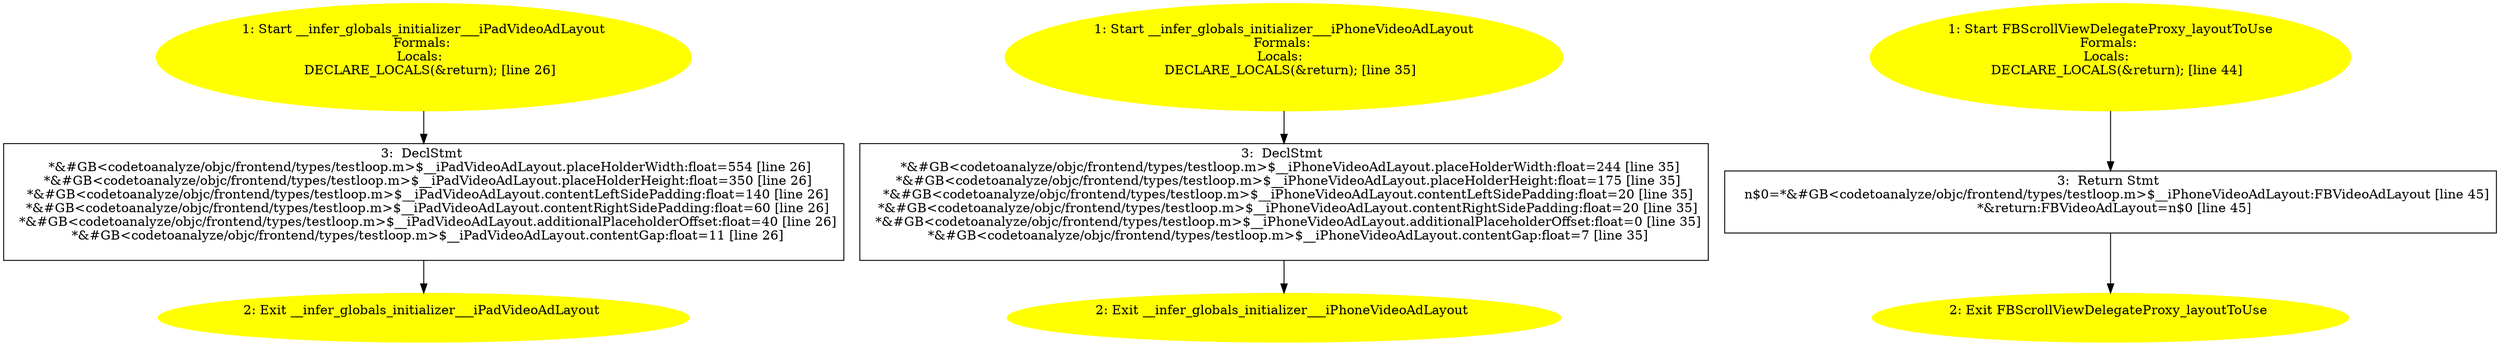 /* @generated */
digraph iCFG {
"__infer_globals_initializer___iPadVideoAdLayout.82a4d90dac0bb09630a78b276b79e1ca_1" [label="1: Start __infer_globals_initializer___iPadVideoAdLayout\nFormals: \nLocals:  \n   DECLARE_LOCALS(&return); [line 26]\n " color=yellow style=filled]
	

	 "__infer_globals_initializer___iPadVideoAdLayout.82a4d90dac0bb09630a78b276b79e1ca_1" -> "__infer_globals_initializer___iPadVideoAdLayout.82a4d90dac0bb09630a78b276b79e1ca_3" ;
"__infer_globals_initializer___iPadVideoAdLayout.82a4d90dac0bb09630a78b276b79e1ca_2" [label="2: Exit __infer_globals_initializer___iPadVideoAdLayout \n  " color=yellow style=filled]
	

"__infer_globals_initializer___iPadVideoAdLayout.82a4d90dac0bb09630a78b276b79e1ca_3" [label="3:  DeclStmt \n   *&#GB<codetoanalyze/objc/frontend/types/testloop.m>$__iPadVideoAdLayout.placeHolderWidth:float=554 [line 26]\n  *&#GB<codetoanalyze/objc/frontend/types/testloop.m>$__iPadVideoAdLayout.placeHolderHeight:float=350 [line 26]\n  *&#GB<codetoanalyze/objc/frontend/types/testloop.m>$__iPadVideoAdLayout.contentLeftSidePadding:float=140 [line 26]\n  *&#GB<codetoanalyze/objc/frontend/types/testloop.m>$__iPadVideoAdLayout.contentRightSidePadding:float=60 [line 26]\n  *&#GB<codetoanalyze/objc/frontend/types/testloop.m>$__iPadVideoAdLayout.additionalPlaceholderOffset:float=40 [line 26]\n  *&#GB<codetoanalyze/objc/frontend/types/testloop.m>$__iPadVideoAdLayout.contentGap:float=11 [line 26]\n " shape="box"]
	

	 "__infer_globals_initializer___iPadVideoAdLayout.82a4d90dac0bb09630a78b276b79e1ca_3" -> "__infer_globals_initializer___iPadVideoAdLayout.82a4d90dac0bb09630a78b276b79e1ca_2" ;
"__infer_globals_initializer___iPhoneVideoAdLayout.b0bc97c09b8fbd16a06b17b7a5d22042_1" [label="1: Start __infer_globals_initializer___iPhoneVideoAdLayout\nFormals: \nLocals:  \n   DECLARE_LOCALS(&return); [line 35]\n " color=yellow style=filled]
	

	 "__infer_globals_initializer___iPhoneVideoAdLayout.b0bc97c09b8fbd16a06b17b7a5d22042_1" -> "__infer_globals_initializer___iPhoneVideoAdLayout.b0bc97c09b8fbd16a06b17b7a5d22042_3" ;
"__infer_globals_initializer___iPhoneVideoAdLayout.b0bc97c09b8fbd16a06b17b7a5d22042_2" [label="2: Exit __infer_globals_initializer___iPhoneVideoAdLayout \n  " color=yellow style=filled]
	

"__infer_globals_initializer___iPhoneVideoAdLayout.b0bc97c09b8fbd16a06b17b7a5d22042_3" [label="3:  DeclStmt \n   *&#GB<codetoanalyze/objc/frontend/types/testloop.m>$__iPhoneVideoAdLayout.placeHolderWidth:float=244 [line 35]\n  *&#GB<codetoanalyze/objc/frontend/types/testloop.m>$__iPhoneVideoAdLayout.placeHolderHeight:float=175 [line 35]\n  *&#GB<codetoanalyze/objc/frontend/types/testloop.m>$__iPhoneVideoAdLayout.contentLeftSidePadding:float=20 [line 35]\n  *&#GB<codetoanalyze/objc/frontend/types/testloop.m>$__iPhoneVideoAdLayout.contentRightSidePadding:float=20 [line 35]\n  *&#GB<codetoanalyze/objc/frontend/types/testloop.m>$__iPhoneVideoAdLayout.additionalPlaceholderOffset:float=0 [line 35]\n  *&#GB<codetoanalyze/objc/frontend/types/testloop.m>$__iPhoneVideoAdLayout.contentGap:float=7 [line 35]\n " shape="box"]
	

	 "__infer_globals_initializer___iPhoneVideoAdLayout.b0bc97c09b8fbd16a06b17b7a5d22042_3" -> "__infer_globals_initializer___iPhoneVideoAdLayout.b0bc97c09b8fbd16a06b17b7a5d22042_2" ;
"layoutToUse#FBScrollViewDelegateProxy#class.0fb14252876875c85e9253ab00bfb755_1" [label="1: Start FBScrollViewDelegateProxy_layoutToUse\nFormals: \nLocals:  \n   DECLARE_LOCALS(&return); [line 44]\n " color=yellow style=filled]
	

	 "layoutToUse#FBScrollViewDelegateProxy#class.0fb14252876875c85e9253ab00bfb755_1" -> "layoutToUse#FBScrollViewDelegateProxy#class.0fb14252876875c85e9253ab00bfb755_3" ;
"layoutToUse#FBScrollViewDelegateProxy#class.0fb14252876875c85e9253ab00bfb755_2" [label="2: Exit FBScrollViewDelegateProxy_layoutToUse \n  " color=yellow style=filled]
	

"layoutToUse#FBScrollViewDelegateProxy#class.0fb14252876875c85e9253ab00bfb755_3" [label="3:  Return Stmt \n   n$0=*&#GB<codetoanalyze/objc/frontend/types/testloop.m>$__iPhoneVideoAdLayout:FBVideoAdLayout [line 45]\n  *&return:FBVideoAdLayout=n$0 [line 45]\n " shape="box"]
	

	 "layoutToUse#FBScrollViewDelegateProxy#class.0fb14252876875c85e9253ab00bfb755_3" -> "layoutToUse#FBScrollViewDelegateProxy#class.0fb14252876875c85e9253ab00bfb755_2" ;
}
